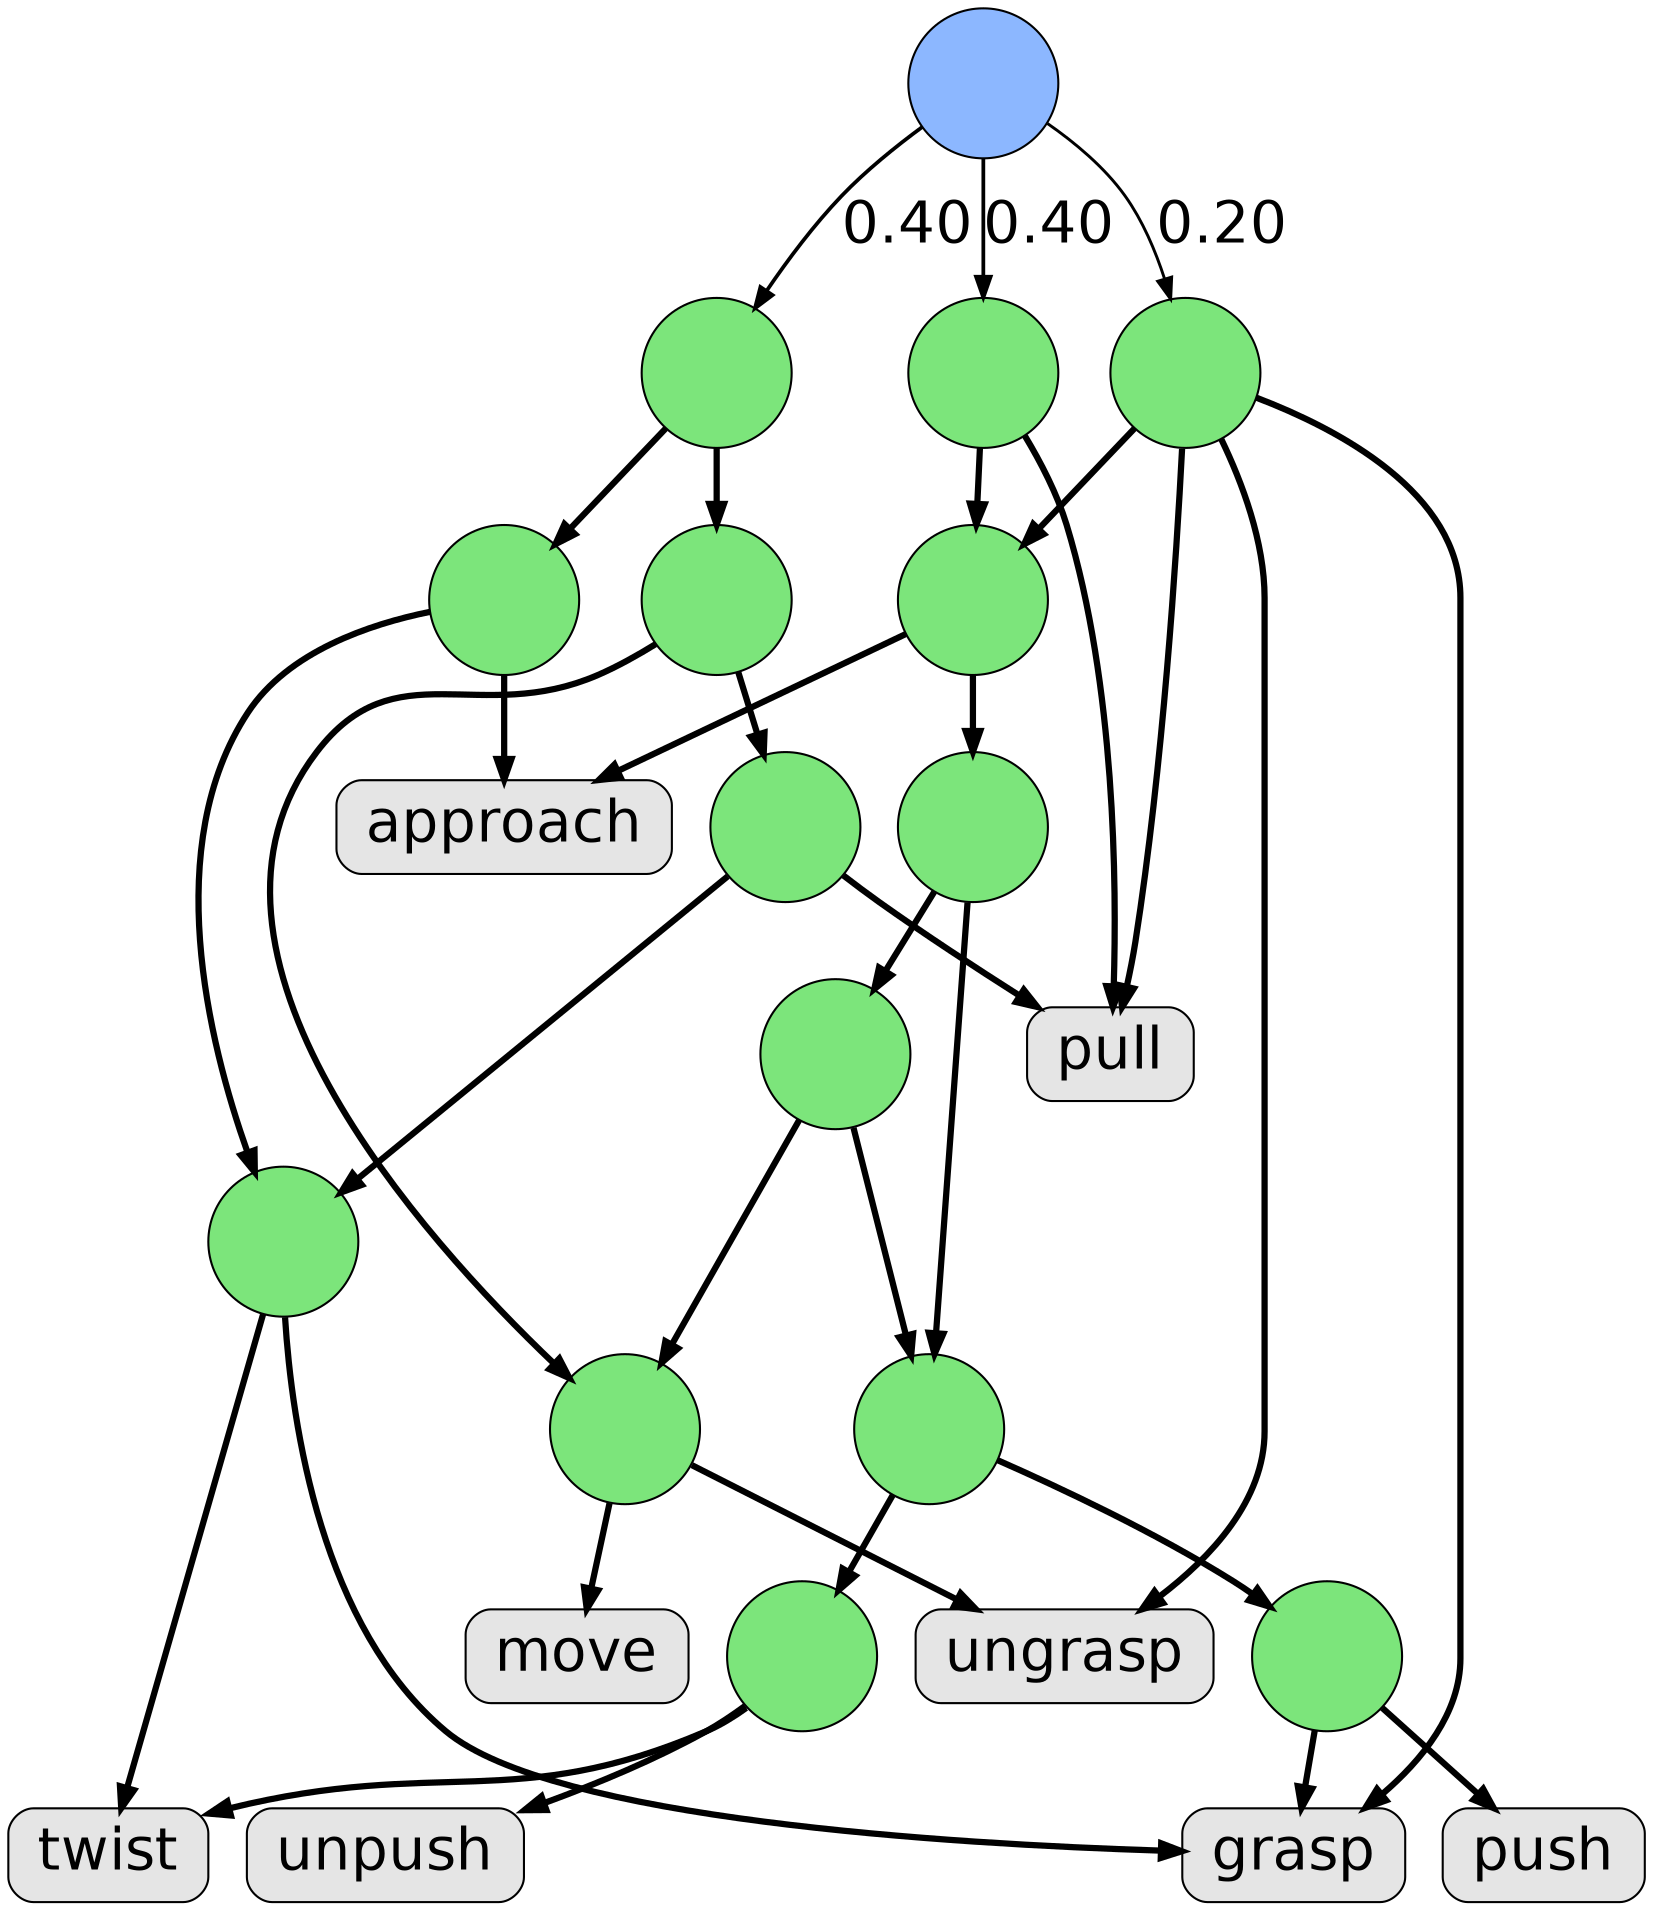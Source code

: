 digraph G {
graph[fontname = "DejaVu Sans", fontsize=28];
node[fontname = "DejaVu Sans", fontsize=28];
edge[fontname = "DejaVu Sans", fontsize=28];
50 [label="", shape=circle, fillcolor="#8cb7ff", style=filled, color=black, width=1, ranksep=0.5, nodesep=0.5]
50 -> 19 [label = "0.40", penwidth=1.8, weight=3 ]
50 -> 23 [label = "0.20", penwidth=1.4, weight=3 ]
50 -> 22 [label = "0.40", penwidth=1.8, weight=3 ]
19 [label="", shape=circle, fillcolor="#7ce57b", style=filled, color=black, width=1, ranksep=0.5, nodesep=0.5]
19 -> 17 [penwidth=3, weight=3]
19 -> pull [penwidth=3, weight=3]
23 [label="", shape=circle, fillcolor="#7ce57b", style=filled, color=black, width=1, ranksep=0.5, nodesep=0.5]
23 -> grasp [penwidth=3, weight=3]
23 -> ungrasp [penwidth=3, weight=3]
23 -> pull [penwidth=3, weight=3]
23 -> 17 [penwidth=3, weight=3]
22 [label="", shape=circle, fillcolor="#7ce57b", style=filled, color=black, width=1, ranksep=0.5, nodesep=0.5]
22 -> 18 [penwidth=3, weight=3]
22 -> 21 [penwidth=3, weight=3]
17 [label="", shape=circle, fillcolor="#7ce57b", style=filled, color=black, width=1, ranksep=0.5, nodesep=0.5]
17 -> approach [penwidth=3, weight=3]
17 -> 16 [penwidth=3, weight=3]
pull [margin="0.2,0.1", shape=box, fillcolor=grey90, style="rounded,filled", ranksep=0.5, nodesep=0.5]
approach [margin="0.2,0.1", shape=box, fillcolor=grey90, style="rounded,filled", ranksep=0.5, nodesep=0.5]
16 [label="", shape=circle, fillcolor="#7ce57b", style=filled, color=black, width=1, ranksep=0.5, nodesep=0.5]
16 -> 15 [penwidth=3, weight=3]
16 -> 12 [penwidth=3, weight=3]
15 [label="", shape=circle, fillcolor="#7ce57b", style=filled, color=black, width=1, ranksep=0.5, nodesep=0.5]
15 -> 12 [penwidth=3, weight=3]
15 -> 13 [penwidth=3, weight=3]
12 [label="", shape=circle, fillcolor="#7ce57b", style=filled, color=black, width=1, ranksep=0.5, nodesep=0.5]
12 -> 10 [penwidth=3, weight=3]
12 -> 11 [penwidth=3, weight=3]
13 [label="", shape=circle, fillcolor="#7ce57b", style=filled, color=black, width=1, ranksep=0.5, nodesep=0.5]
13 -> ungrasp [penwidth=3, weight=3]
13 -> move [penwidth=3, weight=3]
ungrasp [margin="0.2,0.1", shape=box, fillcolor=grey90, style="rounded,filled", ranksep=0.5, nodesep=0.5]
move [margin="0.2,0.1", shape=box, fillcolor=grey90, style="rounded,filled", ranksep=0.5, nodesep=0.5]
10 [label="", shape=circle, fillcolor="#7ce57b", style=filled, color=black, width=1, ranksep=0.5, nodesep=0.5]
10 -> grasp [penwidth=3, weight=3]
10 -> push [penwidth=3, weight=3]
11 [label="", shape=circle, fillcolor="#7ce57b", style=filled, color=black, width=1, ranksep=0.5, nodesep=0.5]
11 -> twist [penwidth=3, weight=3]
11 -> unpush [penwidth=3, weight=3]
grasp [margin="0.2,0.1", shape=box, fillcolor=grey90, style="rounded,filled", ranksep=0.5, nodesep=0.5]
push [margin="0.2,0.1", shape=box, fillcolor=grey90, style="rounded,filled", ranksep=0.5, nodesep=0.5]
twist [margin="0.2,0.1", shape=box, fillcolor=grey90, style="rounded,filled", ranksep=0.5, nodesep=0.5]
unpush [margin="0.2,0.1", shape=box, fillcolor=grey90, style="rounded,filled", ranksep=0.5, nodesep=0.5]
18 [label="", shape=circle, fillcolor="#7ce57b", style=filled, color=black, width=1, ranksep=0.5, nodesep=0.5]
18 -> approach [penwidth=3, weight=3]
18 -> 14 [penwidth=3, weight=3]
21 [label="", shape=circle, fillcolor="#7ce57b", style=filled, color=black, width=1, ranksep=0.5, nodesep=0.5]
21 -> 13 [penwidth=3, weight=3]
21 -> 20 [penwidth=3, weight=3]
14 [label="", shape=circle, fillcolor="#7ce57b", style=filled, color=black, width=1, ranksep=0.5, nodesep=0.5]
14 -> grasp [penwidth=3, weight=3]
14 -> twist [penwidth=3, weight=3]
20 [label="", shape=circle, fillcolor="#7ce57b", style=filled, color=black, width=1, ranksep=0.5, nodesep=0.5]
20 -> 14 [penwidth=3, weight=3]
20 -> pull [penwidth=3, weight=3]
}